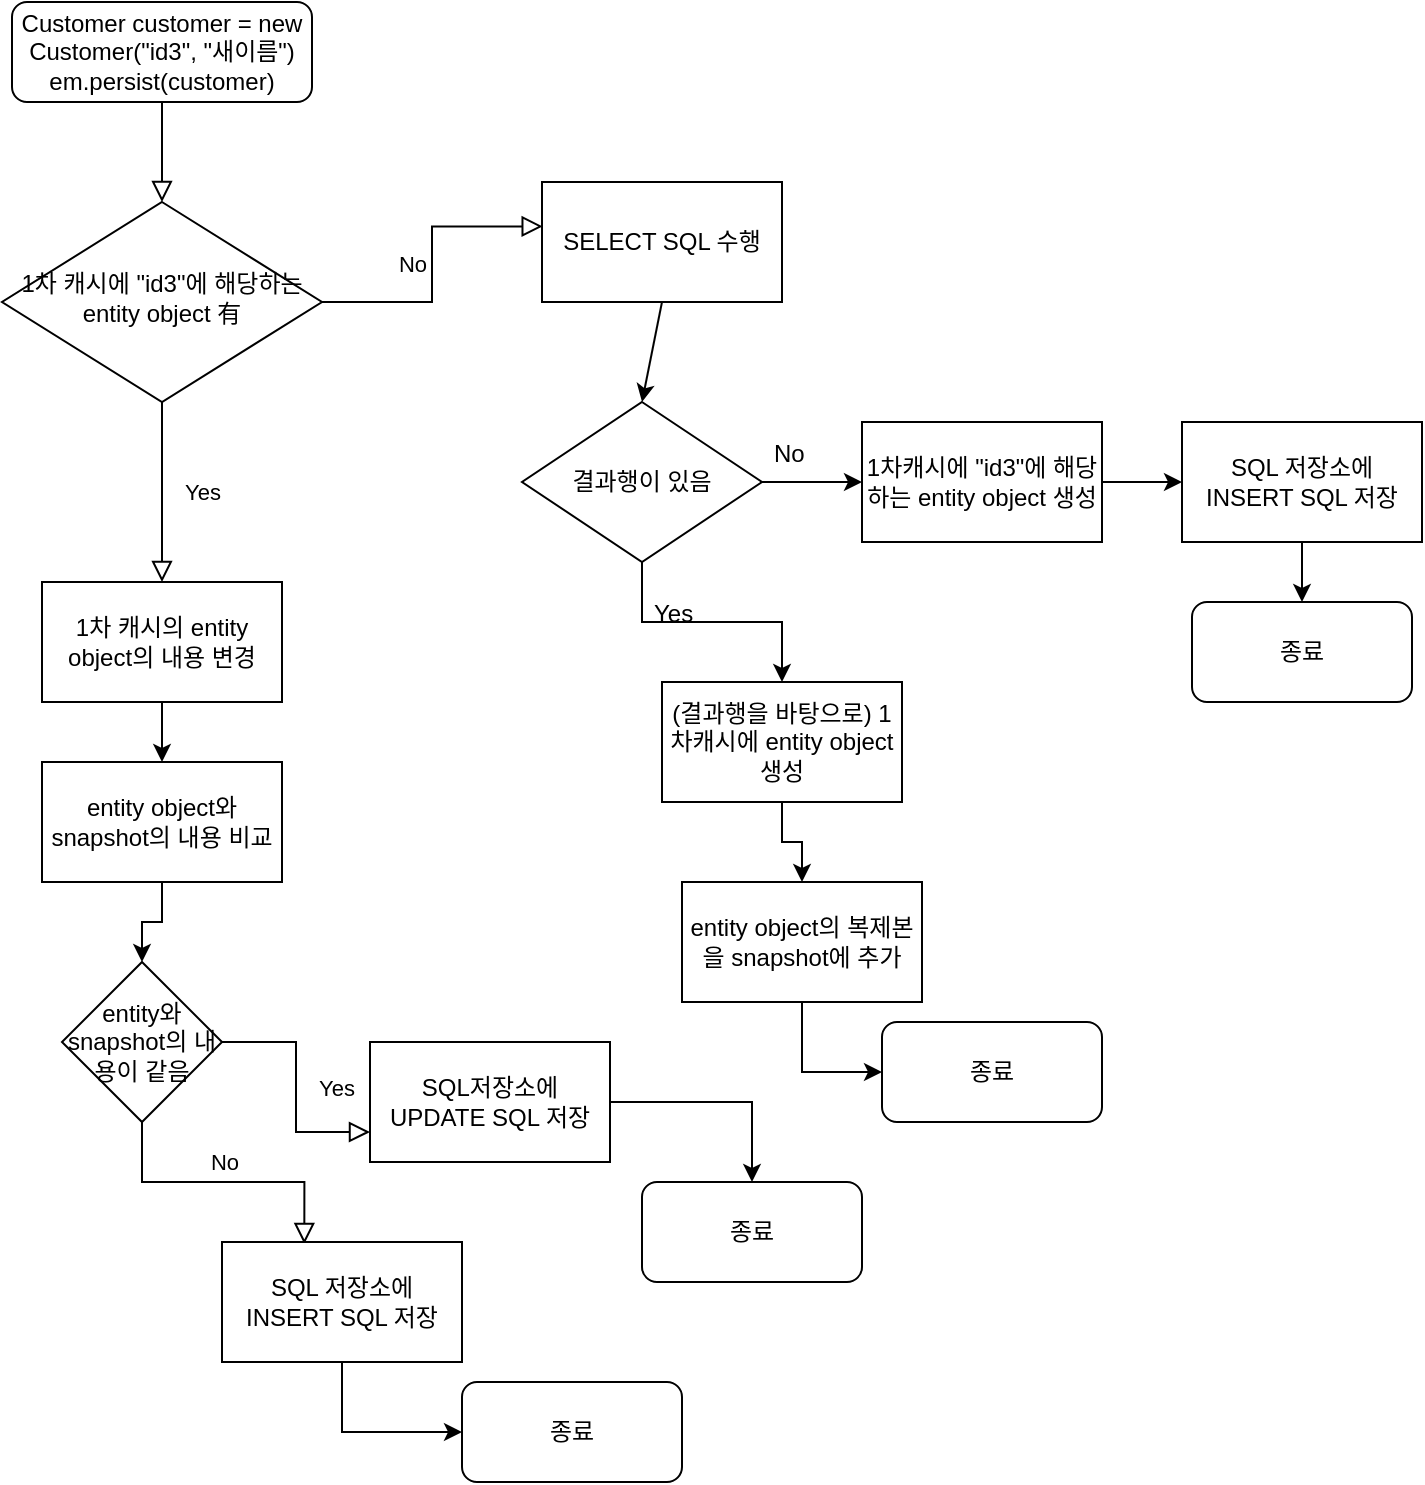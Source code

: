 <mxfile version="20.2.2" type="device"><diagram id="C5RBs43oDa-KdzZeNtuy" name="Page-1"><mxGraphModel dx="1038" dy="489" grid="1" gridSize="10" guides="1" tooltips="1" connect="1" arrows="1" fold="1" page="1" pageScale="1" pageWidth="827" pageHeight="1169" math="0" shadow="0"><root><mxCell id="WIyWlLk6GJQsqaUBKTNV-0"/><mxCell id="WIyWlLk6GJQsqaUBKTNV-1" parent="WIyWlLk6GJQsqaUBKTNV-0"/><mxCell id="WIyWlLk6GJQsqaUBKTNV-2" value="" style="rounded=0;html=1;jettySize=auto;orthogonalLoop=1;fontSize=11;endArrow=block;endFill=0;endSize=8;strokeWidth=1;shadow=0;labelBackgroundColor=none;edgeStyle=orthogonalEdgeStyle;" parent="WIyWlLk6GJQsqaUBKTNV-1" source="WIyWlLk6GJQsqaUBKTNV-3" target="WIyWlLk6GJQsqaUBKTNV-6" edge="1"><mxGeometry relative="1" as="geometry"/></mxCell><mxCell id="WIyWlLk6GJQsqaUBKTNV-3" value="Customer customer = new Customer(&quot;id3&quot;, &quot;새이름&quot;)&lt;br&gt;em.persist(customer)" style="rounded=1;whiteSpace=wrap;html=1;fontSize=12;glass=0;strokeWidth=1;shadow=0;" parent="WIyWlLk6GJQsqaUBKTNV-1" vertex="1"><mxGeometry x="115" y="50" width="150" height="50" as="geometry"/></mxCell><mxCell id="WIyWlLk6GJQsqaUBKTNV-4" value="Yes" style="rounded=0;html=1;jettySize=auto;orthogonalLoop=1;fontSize=11;endArrow=block;endFill=0;endSize=8;strokeWidth=1;shadow=0;labelBackgroundColor=none;edgeStyle=orthogonalEdgeStyle;" parent="WIyWlLk6GJQsqaUBKTNV-1" source="WIyWlLk6GJQsqaUBKTNV-6" target="JezyszhnUG9KlYXvDwel-0" edge="1"><mxGeometry y="20" relative="1" as="geometry"><mxPoint as="offset"/><mxPoint x="190" y="300" as="targetPoint"/></mxGeometry></mxCell><mxCell id="WIyWlLk6GJQsqaUBKTNV-5" value="No" style="edgeStyle=orthogonalEdgeStyle;rounded=0;html=1;jettySize=auto;orthogonalLoop=1;fontSize=11;endArrow=block;endFill=0;endSize=8;strokeWidth=1;shadow=0;labelBackgroundColor=none;entryX=0.003;entryY=0.37;entryDx=0;entryDy=0;entryPerimeter=0;" parent="WIyWlLk6GJQsqaUBKTNV-1" source="WIyWlLk6GJQsqaUBKTNV-6" target="JezyszhnUG9KlYXvDwel-2" edge="1"><mxGeometry y="10" relative="1" as="geometry"><mxPoint as="offset"/><mxPoint x="380" y="160" as="targetPoint"/></mxGeometry></mxCell><mxCell id="WIyWlLk6GJQsqaUBKTNV-6" value="1차 캐시에 &quot;id3&quot;에 해당하는 entity object 有" style="rhombus;whiteSpace=wrap;html=1;shadow=0;fontFamily=Helvetica;fontSize=12;align=center;strokeWidth=1;spacing=6;spacingTop=-4;" parent="WIyWlLk6GJQsqaUBKTNV-1" vertex="1"><mxGeometry x="110" y="150" width="160" height="100" as="geometry"/></mxCell><mxCell id="-72JtLL617jxzzfW9Ca0-13" value="" style="endArrow=classic;html=1;rounded=0;entryX=0.5;entryY=0;entryDx=0;entryDy=0;exitX=0.5;exitY=1;exitDx=0;exitDy=0;" parent="WIyWlLk6GJQsqaUBKTNV-1" source="JezyszhnUG9KlYXvDwel-0" target="JezyszhnUG9KlYXvDwel-1" edge="1"><mxGeometry width="50" height="50" relative="1" as="geometry"><mxPoint x="150" y="370" as="sourcePoint"/><mxPoint x="198.04" y="395.8" as="targetPoint"/></mxGeometry></mxCell><mxCell id="JezyszhnUG9KlYXvDwel-0" value="1차 캐시의 entity object의 내용 변경" style="rounded=0;whiteSpace=wrap;html=1;" parent="WIyWlLk6GJQsqaUBKTNV-1" vertex="1"><mxGeometry x="130" y="340" width="120" height="60" as="geometry"/></mxCell><mxCell id="JezyszhnUG9KlYXvDwel-18" value="" style="edgeStyle=orthogonalEdgeStyle;rounded=0;orthogonalLoop=1;jettySize=auto;html=1;" parent="WIyWlLk6GJQsqaUBKTNV-1" source="JezyszhnUG9KlYXvDwel-1" target="JezyszhnUG9KlYXvDwel-17" edge="1"><mxGeometry relative="1" as="geometry"/></mxCell><mxCell id="JezyszhnUG9KlYXvDwel-1" value="entity object와 snapshot의 내용 비교" style="rounded=0;whiteSpace=wrap;html=1;" parent="WIyWlLk6GJQsqaUBKTNV-1" vertex="1"><mxGeometry x="130" y="430" width="120" height="60" as="geometry"/></mxCell><mxCell id="JezyszhnUG9KlYXvDwel-2" value="SELECT SQL 수행" style="rounded=0;whiteSpace=wrap;html=1;" parent="WIyWlLk6GJQsqaUBKTNV-1" vertex="1"><mxGeometry x="380" y="140" width="120" height="60" as="geometry"/></mxCell><mxCell id="JezyszhnUG9KlYXvDwel-6" value="" style="edgeStyle=orthogonalEdgeStyle;rounded=0;orthogonalLoop=1;jettySize=auto;html=1;" parent="WIyWlLk6GJQsqaUBKTNV-1" source="JezyszhnUG9KlYXvDwel-3" target="JezyszhnUG9KlYXvDwel-5" edge="1"><mxGeometry relative="1" as="geometry"/></mxCell><mxCell id="JezyszhnUG9KlYXvDwel-9" value="" style="edgeStyle=orthogonalEdgeStyle;rounded=0;orthogonalLoop=1;jettySize=auto;html=1;" parent="WIyWlLk6GJQsqaUBKTNV-1" source="JezyszhnUG9KlYXvDwel-3" target="JezyszhnUG9KlYXvDwel-8" edge="1"><mxGeometry relative="1" as="geometry"/></mxCell><mxCell id="JezyszhnUG9KlYXvDwel-3" value="결과행이 있음" style="rhombus;whiteSpace=wrap;html=1;" parent="WIyWlLk6GJQsqaUBKTNV-1" vertex="1"><mxGeometry x="370" y="250" width="120" height="80" as="geometry"/></mxCell><mxCell id="JezyszhnUG9KlYXvDwel-4" value="" style="endArrow=classic;html=1;rounded=0;entryX=0.5;entryY=0;entryDx=0;entryDy=0;exitX=0.5;exitY=1;exitDx=0;exitDy=0;" parent="WIyWlLk6GJQsqaUBKTNV-1" source="JezyszhnUG9KlYXvDwel-2" target="JezyszhnUG9KlYXvDwel-3" edge="1"><mxGeometry width="50" height="50" relative="1" as="geometry"><mxPoint x="390" y="310" as="sourcePoint"/><mxPoint x="440" y="260" as="targetPoint"/></mxGeometry></mxCell><mxCell id="JezyszhnUG9KlYXvDwel-13" value="" style="edgeStyle=orthogonalEdgeStyle;rounded=0;orthogonalLoop=1;jettySize=auto;html=1;" parent="WIyWlLk6GJQsqaUBKTNV-1" source="JezyszhnUG9KlYXvDwel-5" target="JezyszhnUG9KlYXvDwel-12" edge="1"><mxGeometry relative="1" as="geometry"/></mxCell><mxCell id="JezyszhnUG9KlYXvDwel-5" value="(결과행을 바탕으로) 1차캐시에 entity object 생성" style="whiteSpace=wrap;html=1;" parent="WIyWlLk6GJQsqaUBKTNV-1" vertex="1"><mxGeometry x="440" y="390" width="120" height="60" as="geometry"/></mxCell><mxCell id="JezyszhnUG9KlYXvDwel-7" value="Yes" style="text;strokeColor=none;fillColor=none;align=left;verticalAlign=middle;spacingLeft=4;spacingRight=4;overflow=hidden;points=[[0,0.5],[1,0.5]];portConstraint=eastwest;rotatable=0;" parent="WIyWlLk6GJQsqaUBKTNV-1" vertex="1"><mxGeometry x="430" y="340" width="80" height="30" as="geometry"/></mxCell><mxCell id="JezyszhnUG9KlYXvDwel-11" value="" style="edgeStyle=orthogonalEdgeStyle;rounded=0;orthogonalLoop=1;jettySize=auto;html=1;" parent="WIyWlLk6GJQsqaUBKTNV-1" source="JezyszhnUG9KlYXvDwel-8" target="JezyszhnUG9KlYXvDwel-10" edge="1"><mxGeometry relative="1" as="geometry"/></mxCell><mxCell id="JezyszhnUG9KlYXvDwel-8" value="1차캐시에 &quot;id3&quot;에 해당하는 entity object 생성" style="whiteSpace=wrap;html=1;" parent="WIyWlLk6GJQsqaUBKTNV-1" vertex="1"><mxGeometry x="540" y="260" width="120" height="60" as="geometry"/></mxCell><mxCell id="lS_wihMNmcgu64sm8Ixr-1" value="" style="edgeStyle=orthogonalEdgeStyle;rounded=0;orthogonalLoop=1;jettySize=auto;html=1;" edge="1" parent="WIyWlLk6GJQsqaUBKTNV-1" source="JezyszhnUG9KlYXvDwel-10" target="lS_wihMNmcgu64sm8Ixr-0"><mxGeometry relative="1" as="geometry"/></mxCell><mxCell id="JezyszhnUG9KlYXvDwel-10" value="SQL 저장소에 INSERT SQL 저장" style="whiteSpace=wrap;html=1;" parent="WIyWlLk6GJQsqaUBKTNV-1" vertex="1"><mxGeometry x="700" y="260" width="120" height="60" as="geometry"/></mxCell><mxCell id="lS_wihMNmcgu64sm8Ixr-7" style="edgeStyle=orthogonalEdgeStyle;rounded=0;orthogonalLoop=1;jettySize=auto;html=1;entryX=0;entryY=0.5;entryDx=0;entryDy=0;" edge="1" parent="WIyWlLk6GJQsqaUBKTNV-1" source="JezyszhnUG9KlYXvDwel-12" target="lS_wihMNmcgu64sm8Ixr-2"><mxGeometry relative="1" as="geometry"/></mxCell><mxCell id="JezyszhnUG9KlYXvDwel-12" value="entity object의 복제본을 snapshot에 추가" style="whiteSpace=wrap;html=1;" parent="WIyWlLk6GJQsqaUBKTNV-1" vertex="1"><mxGeometry x="450" y="490" width="120" height="60" as="geometry"/></mxCell><mxCell id="JezyszhnUG9KlYXvDwel-14" value="No" style="text;strokeColor=none;fillColor=none;align=left;verticalAlign=middle;spacingLeft=4;spacingRight=4;overflow=hidden;points=[[0,0.5],[1,0.5]];portConstraint=eastwest;rotatable=0;" parent="WIyWlLk6GJQsqaUBKTNV-1" vertex="1"><mxGeometry x="490" y="260" width="80" height="30" as="geometry"/></mxCell><mxCell id="lS_wihMNmcgu64sm8Ixr-6" style="edgeStyle=orthogonalEdgeStyle;rounded=0;orthogonalLoop=1;jettySize=auto;html=1;" edge="1" parent="WIyWlLk6GJQsqaUBKTNV-1" source="JezyszhnUG9KlYXvDwel-15" target="lS_wihMNmcgu64sm8Ixr-3"><mxGeometry relative="1" as="geometry"/></mxCell><mxCell id="JezyszhnUG9KlYXvDwel-15" value="SQL저장소에 UPDATE SQL 저장" style="rounded=0;whiteSpace=wrap;html=1;" parent="WIyWlLk6GJQsqaUBKTNV-1" vertex="1"><mxGeometry x="294" y="570" width="120" height="60" as="geometry"/></mxCell><mxCell id="JezyszhnUG9KlYXvDwel-17" value="entity와 snapshot의 내용이 같음" style="rhombus;whiteSpace=wrap;html=1;rounded=0;" parent="WIyWlLk6GJQsqaUBKTNV-1" vertex="1"><mxGeometry x="140" y="530" width="80" height="80" as="geometry"/></mxCell><mxCell id="JezyszhnUG9KlYXvDwel-19" value="Yes" style="rounded=0;html=1;jettySize=auto;orthogonalLoop=1;fontSize=11;endArrow=block;endFill=0;endSize=8;strokeWidth=1;shadow=0;labelBackgroundColor=none;edgeStyle=orthogonalEdgeStyle;entryX=0;entryY=0.75;entryDx=0;entryDy=0;" parent="WIyWlLk6GJQsqaUBKTNV-1" source="JezyszhnUG9KlYXvDwel-17" target="JezyszhnUG9KlYXvDwel-15" edge="1"><mxGeometry y="20" relative="1" as="geometry"><mxPoint as="offset"/><mxPoint x="200" y="350" as="targetPoint"/><mxPoint x="200" y="260" as="sourcePoint"/></mxGeometry></mxCell><mxCell id="JezyszhnUG9KlYXvDwel-20" value="No" style="edgeStyle=orthogonalEdgeStyle;rounded=0;html=1;jettySize=auto;orthogonalLoop=1;fontSize=11;endArrow=block;endFill=0;endSize=8;strokeWidth=1;shadow=0;labelBackgroundColor=none;exitX=0.5;exitY=1;exitDx=0;exitDy=0;entryX=0.343;entryY=0.017;entryDx=0;entryDy=0;entryPerimeter=0;" parent="WIyWlLk6GJQsqaUBKTNV-1" source="JezyszhnUG9KlYXvDwel-17" target="JezyszhnUG9KlYXvDwel-21" edge="1"><mxGeometry y="10" relative="1" as="geometry"><mxPoint as="offset"/><mxPoint x="134.8" y="697.8" as="sourcePoint"/><mxPoint x="230" y="670" as="targetPoint"/></mxGeometry></mxCell><mxCell id="lS_wihMNmcgu64sm8Ixr-5" style="edgeStyle=orthogonalEdgeStyle;rounded=0;orthogonalLoop=1;jettySize=auto;html=1;entryX=0;entryY=0.5;entryDx=0;entryDy=0;" edge="1" parent="WIyWlLk6GJQsqaUBKTNV-1" source="JezyszhnUG9KlYXvDwel-21" target="lS_wihMNmcgu64sm8Ixr-4"><mxGeometry relative="1" as="geometry"/></mxCell><mxCell id="JezyszhnUG9KlYXvDwel-21" value="SQL 저장소에 INSERT SQL 저장" style="whiteSpace=wrap;html=1;" parent="WIyWlLk6GJQsqaUBKTNV-1" vertex="1"><mxGeometry x="220" y="670" width="120" height="60" as="geometry"/></mxCell><mxCell id="lS_wihMNmcgu64sm8Ixr-0" value="종료" style="rounded=1;whiteSpace=wrap;html=1;" vertex="1" parent="WIyWlLk6GJQsqaUBKTNV-1"><mxGeometry x="705" y="350" width="110" height="50" as="geometry"/></mxCell><mxCell id="lS_wihMNmcgu64sm8Ixr-2" value="종료" style="rounded=1;whiteSpace=wrap;html=1;" vertex="1" parent="WIyWlLk6GJQsqaUBKTNV-1"><mxGeometry x="550" y="560" width="110" height="50" as="geometry"/></mxCell><mxCell id="lS_wihMNmcgu64sm8Ixr-3" value="종료" style="rounded=1;whiteSpace=wrap;html=1;" vertex="1" parent="WIyWlLk6GJQsqaUBKTNV-1"><mxGeometry x="430" y="640" width="110" height="50" as="geometry"/></mxCell><mxCell id="lS_wihMNmcgu64sm8Ixr-4" value="종료" style="rounded=1;whiteSpace=wrap;html=1;" vertex="1" parent="WIyWlLk6GJQsqaUBKTNV-1"><mxGeometry x="340" y="740" width="110" height="50" as="geometry"/></mxCell></root></mxGraphModel></diagram></mxfile>